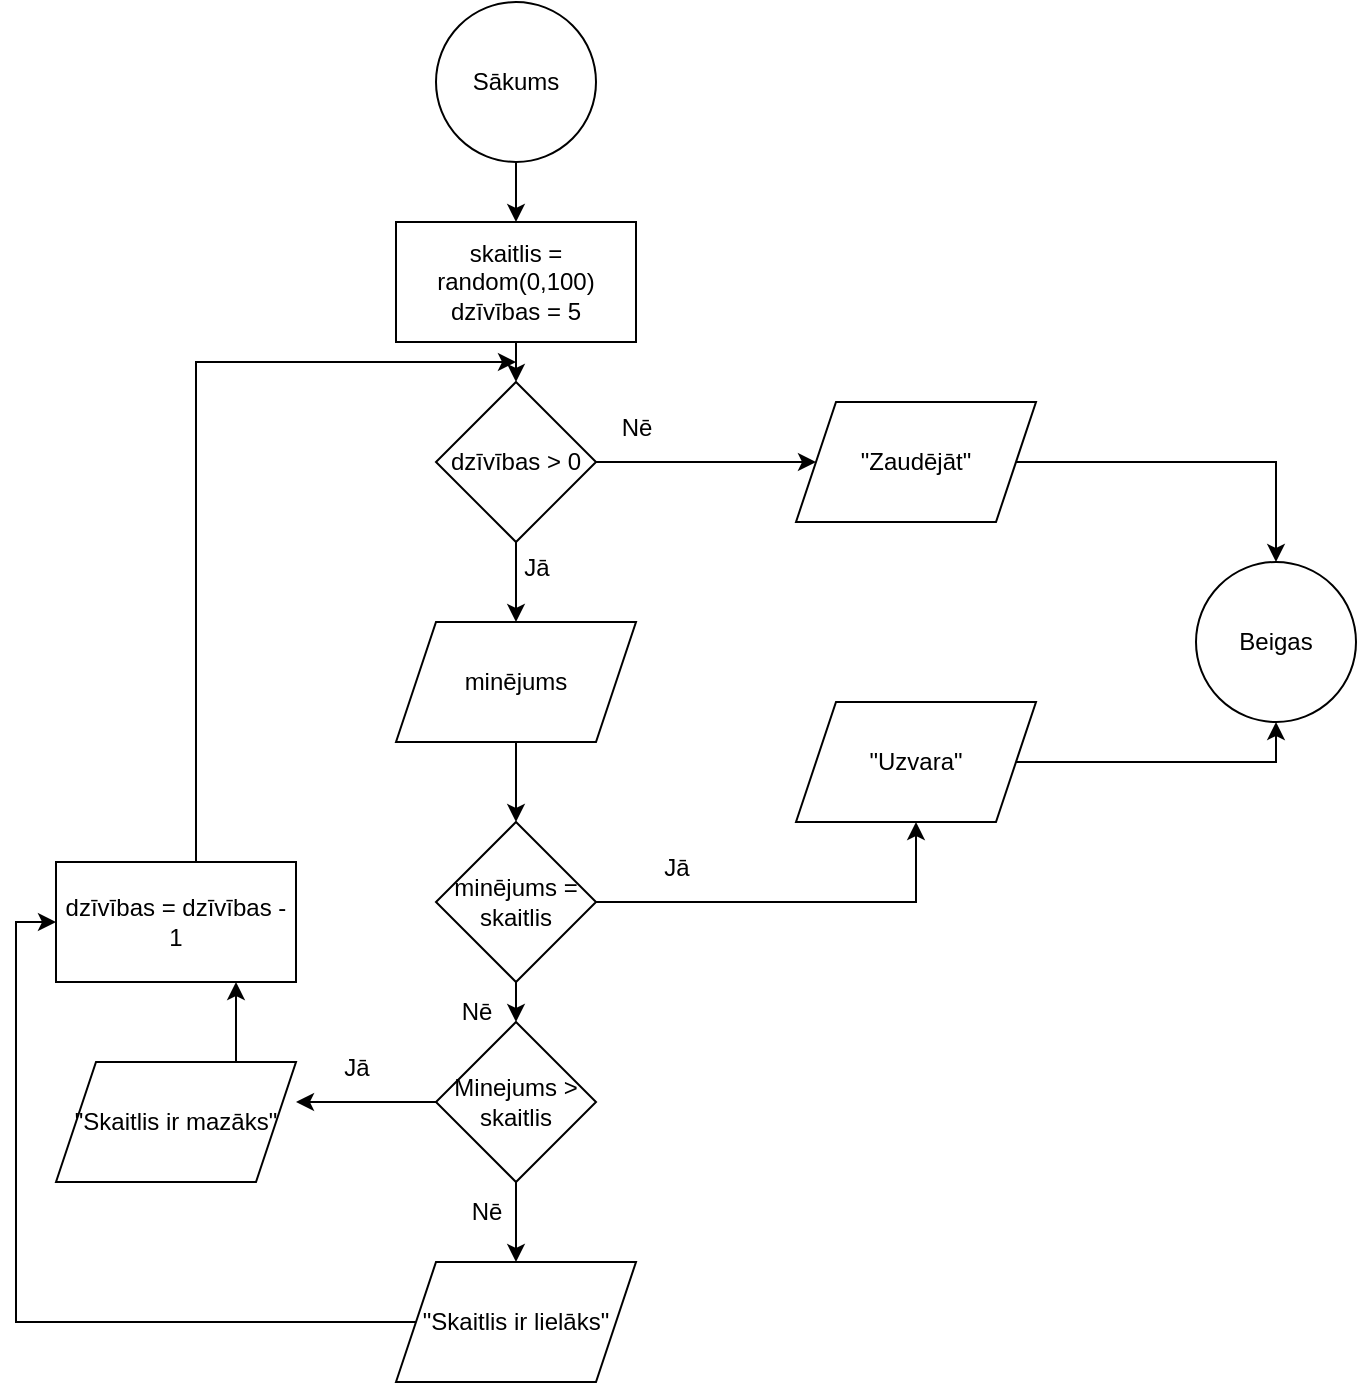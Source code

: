 <mxfile version="22.0.4" type="device">
  <diagram name="Page-1" id="3wXWZCZcywb3zZNxN4Qk">
    <mxGraphModel dx="1514" dy="702" grid="1" gridSize="10" guides="1" tooltips="1" connect="1" arrows="1" fold="1" page="1" pageScale="1" pageWidth="850" pageHeight="1100" math="0" shadow="0">
      <root>
        <mxCell id="0" />
        <mxCell id="1" parent="0" />
        <mxCell id="5x2095Nd9B_tEvtKQkh5-8" style="edgeStyle=orthogonalEdgeStyle;rounded=0;orthogonalLoop=1;jettySize=auto;html=1;exitX=0.5;exitY=1;exitDx=0;exitDy=0;entryX=0.5;entryY=0;entryDx=0;entryDy=0;" edge="1" parent="1" source="5x2095Nd9B_tEvtKQkh5-2" target="5x2095Nd9B_tEvtKQkh5-3">
          <mxGeometry relative="1" as="geometry" />
        </mxCell>
        <mxCell id="5x2095Nd9B_tEvtKQkh5-2" value="Sākums" style="ellipse;whiteSpace=wrap;html=1;aspect=fixed;" vertex="1" parent="1">
          <mxGeometry x="290" y="30" width="80" height="80" as="geometry" />
        </mxCell>
        <mxCell id="5x2095Nd9B_tEvtKQkh5-9" style="edgeStyle=orthogonalEdgeStyle;rounded=0;orthogonalLoop=1;jettySize=auto;html=1;exitX=0.5;exitY=1;exitDx=0;exitDy=0;entryX=0.5;entryY=0;entryDx=0;entryDy=0;" edge="1" parent="1" source="5x2095Nd9B_tEvtKQkh5-3" target="5x2095Nd9B_tEvtKQkh5-4">
          <mxGeometry relative="1" as="geometry" />
        </mxCell>
        <mxCell id="5x2095Nd9B_tEvtKQkh5-3" value="&lt;div&gt;skaitlis = random(0,100)&lt;/div&gt;&lt;div&gt;dzīvības = 5&lt;br&gt;&lt;/div&gt;" style="rounded=0;whiteSpace=wrap;html=1;" vertex="1" parent="1">
          <mxGeometry x="270" y="140" width="120" height="60" as="geometry" />
        </mxCell>
        <mxCell id="5x2095Nd9B_tEvtKQkh5-10" style="edgeStyle=orthogonalEdgeStyle;rounded=0;orthogonalLoop=1;jettySize=auto;html=1;exitX=0.5;exitY=1;exitDx=0;exitDy=0;entryX=0.5;entryY=0;entryDx=0;entryDy=0;" edge="1" parent="1" source="5x2095Nd9B_tEvtKQkh5-4" target="5x2095Nd9B_tEvtKQkh5-5">
          <mxGeometry relative="1" as="geometry" />
        </mxCell>
        <mxCell id="5x2095Nd9B_tEvtKQkh5-19" style="edgeStyle=orthogonalEdgeStyle;rounded=0;orthogonalLoop=1;jettySize=auto;html=1;exitX=1;exitY=0.5;exitDx=0;exitDy=0;entryX=0;entryY=0.5;entryDx=0;entryDy=0;" edge="1" parent="1" source="5x2095Nd9B_tEvtKQkh5-4" target="5x2095Nd9B_tEvtKQkh5-18">
          <mxGeometry relative="1" as="geometry" />
        </mxCell>
        <mxCell id="5x2095Nd9B_tEvtKQkh5-4" value="dzīvības &amp;gt; 0" style="rhombus;whiteSpace=wrap;html=1;" vertex="1" parent="1">
          <mxGeometry x="290" y="220" width="80" height="80" as="geometry" />
        </mxCell>
        <mxCell id="5x2095Nd9B_tEvtKQkh5-11" style="edgeStyle=orthogonalEdgeStyle;rounded=0;orthogonalLoop=1;jettySize=auto;html=1;exitX=0.5;exitY=1;exitDx=0;exitDy=0;entryX=0.5;entryY=0;entryDx=0;entryDy=0;" edge="1" parent="1" source="5x2095Nd9B_tEvtKQkh5-5" target="5x2095Nd9B_tEvtKQkh5-6">
          <mxGeometry relative="1" as="geometry" />
        </mxCell>
        <mxCell id="5x2095Nd9B_tEvtKQkh5-5" value="minējums" style="shape=parallelogram;perimeter=parallelogramPerimeter;whiteSpace=wrap;html=1;fixedSize=1;" vertex="1" parent="1">
          <mxGeometry x="270" y="340" width="120" height="60" as="geometry" />
        </mxCell>
        <mxCell id="5x2095Nd9B_tEvtKQkh5-17" style="edgeStyle=orthogonalEdgeStyle;rounded=0;orthogonalLoop=1;jettySize=auto;html=1;exitX=1;exitY=0.5;exitDx=0;exitDy=0;entryX=0.5;entryY=1;entryDx=0;entryDy=0;" edge="1" parent="1" source="5x2095Nd9B_tEvtKQkh5-6" target="5x2095Nd9B_tEvtKQkh5-15">
          <mxGeometry relative="1" as="geometry" />
        </mxCell>
        <mxCell id="5x2095Nd9B_tEvtKQkh5-29" style="edgeStyle=orthogonalEdgeStyle;rounded=0;orthogonalLoop=1;jettySize=auto;html=1;exitX=0.5;exitY=1;exitDx=0;exitDy=0;entryX=0.5;entryY=0;entryDx=0;entryDy=0;" edge="1" parent="1" source="5x2095Nd9B_tEvtKQkh5-6" target="5x2095Nd9B_tEvtKQkh5-27">
          <mxGeometry relative="1" as="geometry" />
        </mxCell>
        <mxCell id="5x2095Nd9B_tEvtKQkh5-6" value="minējums = skaitlis" style="rhombus;whiteSpace=wrap;html=1;" vertex="1" parent="1">
          <mxGeometry x="290" y="440" width="80" height="80" as="geometry" />
        </mxCell>
        <mxCell id="5x2095Nd9B_tEvtKQkh5-13" style="edgeStyle=orthogonalEdgeStyle;rounded=0;orthogonalLoop=1;jettySize=auto;html=1;exitX=0.5;exitY=0;exitDx=0;exitDy=0;" edge="1" parent="1" source="5x2095Nd9B_tEvtKQkh5-7">
          <mxGeometry relative="1" as="geometry">
            <mxPoint x="330" y="210" as="targetPoint" />
            <Array as="points">
              <mxPoint x="170" y="210" />
            </Array>
          </mxGeometry>
        </mxCell>
        <mxCell id="5x2095Nd9B_tEvtKQkh5-7" value="dzīvības = dzīvības - 1" style="rounded=0;whiteSpace=wrap;html=1;" vertex="1" parent="1">
          <mxGeometry x="100" y="460" width="120" height="60" as="geometry" />
        </mxCell>
        <mxCell id="5x2095Nd9B_tEvtKQkh5-21" style="edgeStyle=orthogonalEdgeStyle;rounded=0;orthogonalLoop=1;jettySize=auto;html=1;exitX=1;exitY=0.5;exitDx=0;exitDy=0;entryX=0.5;entryY=1;entryDx=0;entryDy=0;" edge="1" parent="1" source="5x2095Nd9B_tEvtKQkh5-15" target="5x2095Nd9B_tEvtKQkh5-16">
          <mxGeometry relative="1" as="geometry" />
        </mxCell>
        <mxCell id="5x2095Nd9B_tEvtKQkh5-15" value="&quot;Uzvara&quot;" style="shape=parallelogram;perimeter=parallelogramPerimeter;whiteSpace=wrap;html=1;fixedSize=1;" vertex="1" parent="1">
          <mxGeometry x="470" y="380" width="120" height="60" as="geometry" />
        </mxCell>
        <mxCell id="5x2095Nd9B_tEvtKQkh5-16" value="Beigas" style="ellipse;whiteSpace=wrap;html=1;aspect=fixed;" vertex="1" parent="1">
          <mxGeometry x="670" y="310" width="80" height="80" as="geometry" />
        </mxCell>
        <mxCell id="5x2095Nd9B_tEvtKQkh5-20" style="edgeStyle=orthogonalEdgeStyle;rounded=0;orthogonalLoop=1;jettySize=auto;html=1;exitX=1;exitY=0.5;exitDx=0;exitDy=0;entryX=0.5;entryY=0;entryDx=0;entryDy=0;" edge="1" parent="1" source="5x2095Nd9B_tEvtKQkh5-18" target="5x2095Nd9B_tEvtKQkh5-16">
          <mxGeometry relative="1" as="geometry" />
        </mxCell>
        <mxCell id="5x2095Nd9B_tEvtKQkh5-18" value="&quot;Zaudējāt&quot;" style="shape=parallelogram;perimeter=parallelogramPerimeter;whiteSpace=wrap;html=1;fixedSize=1;" vertex="1" parent="1">
          <mxGeometry x="470" y="230" width="120" height="60" as="geometry" />
        </mxCell>
        <mxCell id="5x2095Nd9B_tEvtKQkh5-22" value="Nē" style="text;html=1;align=center;verticalAlign=middle;resizable=0;points=[];autosize=1;strokeColor=none;fillColor=none;" vertex="1" parent="1">
          <mxGeometry x="370" y="228" width="40" height="30" as="geometry" />
        </mxCell>
        <mxCell id="5x2095Nd9B_tEvtKQkh5-23" value="Jā" style="text;html=1;align=center;verticalAlign=middle;resizable=0;points=[];autosize=1;strokeColor=none;fillColor=none;" vertex="1" parent="1">
          <mxGeometry x="320" y="298" width="40" height="30" as="geometry" />
        </mxCell>
        <mxCell id="5x2095Nd9B_tEvtKQkh5-25" value="Jā" style="text;html=1;align=center;verticalAlign=middle;resizable=0;points=[];autosize=1;strokeColor=none;fillColor=none;" vertex="1" parent="1">
          <mxGeometry x="390" y="448" width="40" height="30" as="geometry" />
        </mxCell>
        <mxCell id="5x2095Nd9B_tEvtKQkh5-30" style="edgeStyle=orthogonalEdgeStyle;rounded=0;orthogonalLoop=1;jettySize=auto;html=1;exitX=0.5;exitY=1;exitDx=0;exitDy=0;" edge="1" parent="1" source="5x2095Nd9B_tEvtKQkh5-27">
          <mxGeometry relative="1" as="geometry">
            <mxPoint x="330" y="660" as="targetPoint" />
          </mxGeometry>
        </mxCell>
        <mxCell id="5x2095Nd9B_tEvtKQkh5-32" style="edgeStyle=orthogonalEdgeStyle;rounded=0;orthogonalLoop=1;jettySize=auto;html=1;exitX=0;exitY=0.5;exitDx=0;exitDy=0;" edge="1" parent="1" source="5x2095Nd9B_tEvtKQkh5-27">
          <mxGeometry relative="1" as="geometry">
            <mxPoint x="220" y="580" as="targetPoint" />
          </mxGeometry>
        </mxCell>
        <mxCell id="5x2095Nd9B_tEvtKQkh5-27" value="Minejums &amp;gt; skaitlis" style="rhombus;whiteSpace=wrap;html=1;" vertex="1" parent="1">
          <mxGeometry x="290" y="540" width="80" height="80" as="geometry" />
        </mxCell>
        <mxCell id="5x2095Nd9B_tEvtKQkh5-31" value="Nē" style="text;html=1;align=center;verticalAlign=middle;resizable=0;points=[];autosize=1;strokeColor=none;fillColor=none;" vertex="1" parent="1">
          <mxGeometry x="295" y="620" width="40" height="30" as="geometry" />
        </mxCell>
        <mxCell id="5x2095Nd9B_tEvtKQkh5-33" value="Jā" style="text;html=1;align=center;verticalAlign=middle;resizable=0;points=[];autosize=1;strokeColor=none;fillColor=none;" vertex="1" parent="1">
          <mxGeometry x="230" y="548" width="40" height="30" as="geometry" />
        </mxCell>
        <mxCell id="5x2095Nd9B_tEvtKQkh5-37" style="edgeStyle=orthogonalEdgeStyle;rounded=0;orthogonalLoop=1;jettySize=auto;html=1;exitX=0.75;exitY=0;exitDx=0;exitDy=0;entryX=0.75;entryY=1;entryDx=0;entryDy=0;" edge="1" parent="1" source="5x2095Nd9B_tEvtKQkh5-34" target="5x2095Nd9B_tEvtKQkh5-7">
          <mxGeometry relative="1" as="geometry" />
        </mxCell>
        <mxCell id="5x2095Nd9B_tEvtKQkh5-34" value="&quot;Skaitlis ir mazāks&quot;" style="shape=parallelogram;perimeter=parallelogramPerimeter;whiteSpace=wrap;html=1;fixedSize=1;" vertex="1" parent="1">
          <mxGeometry x="100" y="560" width="120" height="60" as="geometry" />
        </mxCell>
        <mxCell id="5x2095Nd9B_tEvtKQkh5-35" value="Nē" style="text;html=1;align=center;verticalAlign=middle;resizable=0;points=[];autosize=1;strokeColor=none;fillColor=none;" vertex="1" parent="1">
          <mxGeometry x="290" y="520" width="40" height="30" as="geometry" />
        </mxCell>
        <mxCell id="5x2095Nd9B_tEvtKQkh5-38" style="edgeStyle=orthogonalEdgeStyle;rounded=0;orthogonalLoop=1;jettySize=auto;html=1;exitX=0;exitY=0.5;exitDx=0;exitDy=0;entryX=0;entryY=0.5;entryDx=0;entryDy=0;" edge="1" parent="1" source="5x2095Nd9B_tEvtKQkh5-36" target="5x2095Nd9B_tEvtKQkh5-7">
          <mxGeometry relative="1" as="geometry" />
        </mxCell>
        <mxCell id="5x2095Nd9B_tEvtKQkh5-36" value="&quot;Skaitlis ir lielāks&quot;" style="shape=parallelogram;perimeter=parallelogramPerimeter;whiteSpace=wrap;html=1;fixedSize=1;" vertex="1" parent="1">
          <mxGeometry x="270" y="660" width="120" height="60" as="geometry" />
        </mxCell>
      </root>
    </mxGraphModel>
  </diagram>
</mxfile>
